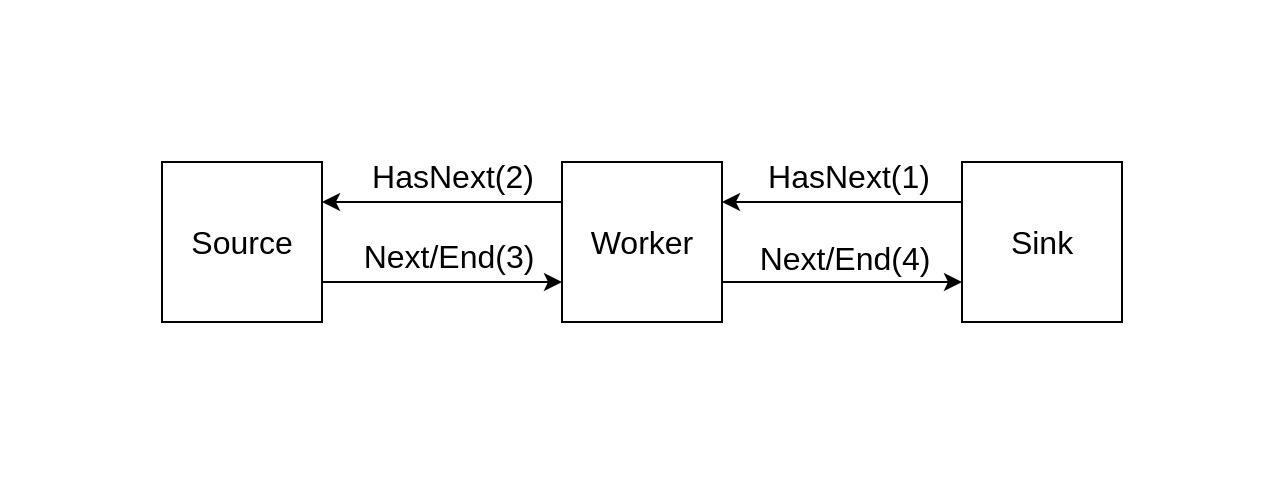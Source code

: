 <mxfile version="26.0.16">
  <diagram name="Page-1" id="N-WF71cv11YZuFbvwx1v">
    <mxGraphModel dx="2074" dy="1179" grid="1" gridSize="10" guides="1" tooltips="1" connect="1" arrows="1" fold="1" page="1" pageScale="1" pageWidth="850" pageHeight="1100" math="0" shadow="0">
      <root>
        <mxCell id="0" />
        <mxCell id="1" parent="0" />
        <mxCell id="Cd7nfp2vJYDz-Qzt_YNT-1" value="Source" style="rounded=0;whiteSpace=wrap;html=1;fontSize=16;" parent="1" vertex="1">
          <mxGeometry x="80" y="80" width="80" height="80" as="geometry" />
        </mxCell>
        <mxCell id="XIxjW3UT9FIFUcmy_z78-3" value="" style="endArrow=classic;html=1;rounded=0;entryX=1;entryY=0.25;entryDx=0;entryDy=0;exitX=0;exitY=0.25;exitDx=0;exitDy=0;" edge="1" parent="1" source="XIxjW3UT9FIFUcmy_z78-1" target="Cd7nfp2vJYDz-Qzt_YNT-1">
          <mxGeometry width="50" height="50" relative="1" as="geometry">
            <mxPoint x="200" y="120" as="sourcePoint" />
            <mxPoint x="350" y="220" as="targetPoint" />
          </mxGeometry>
        </mxCell>
        <mxCell id="XIxjW3UT9FIFUcmy_z78-5" value="" style="endArrow=classic;html=1;rounded=0;entryX=0;entryY=0.75;entryDx=0;entryDy=0;exitX=1;exitY=0.75;exitDx=0;exitDy=0;" edge="1" parent="1" source="Cd7nfp2vJYDz-Qzt_YNT-1" target="XIxjW3UT9FIFUcmy_z78-1">
          <mxGeometry width="50" height="50" relative="1" as="geometry">
            <mxPoint x="270" y="210" as="sourcePoint" />
            <mxPoint x="190" y="210" as="targetPoint" />
          </mxGeometry>
        </mxCell>
        <mxCell id="XIxjW3UT9FIFUcmy_z78-12" value="" style="swimlane;startSize=0;gradientColor=none;strokeColor=#FFFFFF;" vertex="1" parent="1">
          <mxGeometry width="640" height="240" as="geometry">
            <mxRectangle width="50" height="40" as="alternateBounds" />
          </mxGeometry>
        </mxCell>
        <mxCell id="XIxjW3UT9FIFUcmy_z78-2" value="Sink" style="rounded=0;whiteSpace=wrap;html=1;fontSize=16;" vertex="1" parent="XIxjW3UT9FIFUcmy_z78-12">
          <mxGeometry x="480" y="80" width="80" height="80" as="geometry" />
        </mxCell>
        <mxCell id="XIxjW3UT9FIFUcmy_z78-4" value="" style="endArrow=classic;html=1;rounded=0;entryX=1;entryY=0.25;entryDx=0;entryDy=0;exitX=0;exitY=0.25;exitDx=0;exitDy=0;" edge="1" parent="XIxjW3UT9FIFUcmy_z78-12" target="XIxjW3UT9FIFUcmy_z78-1">
          <mxGeometry width="50" height="50" relative="1" as="geometry">
            <mxPoint x="480" y="100" as="sourcePoint" />
            <mxPoint x="400" y="100" as="targetPoint" />
          </mxGeometry>
        </mxCell>
        <mxCell id="XIxjW3UT9FIFUcmy_z78-7" value="HasNext(1)" style="edgeLabel;html=1;align=center;verticalAlign=middle;resizable=0;points=[];fontSize=16;" vertex="1" connectable="0" parent="XIxjW3UT9FIFUcmy_z78-4">
          <mxGeometry x="0.279" relative="1" as="geometry">
            <mxPoint x="19" y="-13" as="offset" />
          </mxGeometry>
        </mxCell>
        <mxCell id="XIxjW3UT9FIFUcmy_z78-6" value="" style="endArrow=classic;html=1;rounded=0;entryX=0;entryY=0.75;entryDx=0;entryDy=0;exitX=1;exitY=0.75;exitDx=0;exitDy=0;" edge="1" parent="XIxjW3UT9FIFUcmy_z78-12" target="XIxjW3UT9FIFUcmy_z78-2">
          <mxGeometry width="50" height="50" relative="1" as="geometry">
            <mxPoint x="360" y="140" as="sourcePoint" />
            <mxPoint x="440" y="140" as="targetPoint" />
          </mxGeometry>
        </mxCell>
        <mxCell id="XIxjW3UT9FIFUcmy_z78-1" value="Worker" style="rounded=0;whiteSpace=wrap;html=1;fontSize=16;" vertex="1" parent="XIxjW3UT9FIFUcmy_z78-12">
          <mxGeometry x="280" y="80" width="80" height="80" as="geometry" />
        </mxCell>
        <mxCell id="XIxjW3UT9FIFUcmy_z78-10" value="Next/End(4)" style="edgeLabel;html=1;align=center;verticalAlign=middle;resizable=0;points=[];fontSize=16;" vertex="1" connectable="0" parent="XIxjW3UT9FIFUcmy_z78-12">
          <mxGeometry x="368.998" y="122" as="geometry">
            <mxPoint x="52" y="6" as="offset" />
          </mxGeometry>
        </mxCell>
        <mxCell id="XIxjW3UT9FIFUcmy_z78-8" value="HasNext(2)" style="edgeLabel;html=1;align=center;verticalAlign=middle;resizable=0;points=[];fontSize=16;" vertex="1" connectable="0" parent="XIxjW3UT9FIFUcmy_z78-12">
          <mxGeometry x="222.998" y="87" as="geometry">
            <mxPoint x="2" as="offset" />
          </mxGeometry>
        </mxCell>
        <mxCell id="XIxjW3UT9FIFUcmy_z78-9" value="Next/End(3)" style="edgeLabel;html=1;align=center;verticalAlign=middle;resizable=0;points=[];fontSize=16;" vertex="1" connectable="0" parent="XIxjW3UT9FIFUcmy_z78-12">
          <mxGeometry x="220.998" y="127" as="geometry">
            <mxPoint x="2" as="offset" />
          </mxGeometry>
        </mxCell>
      </root>
    </mxGraphModel>
  </diagram>
</mxfile>
